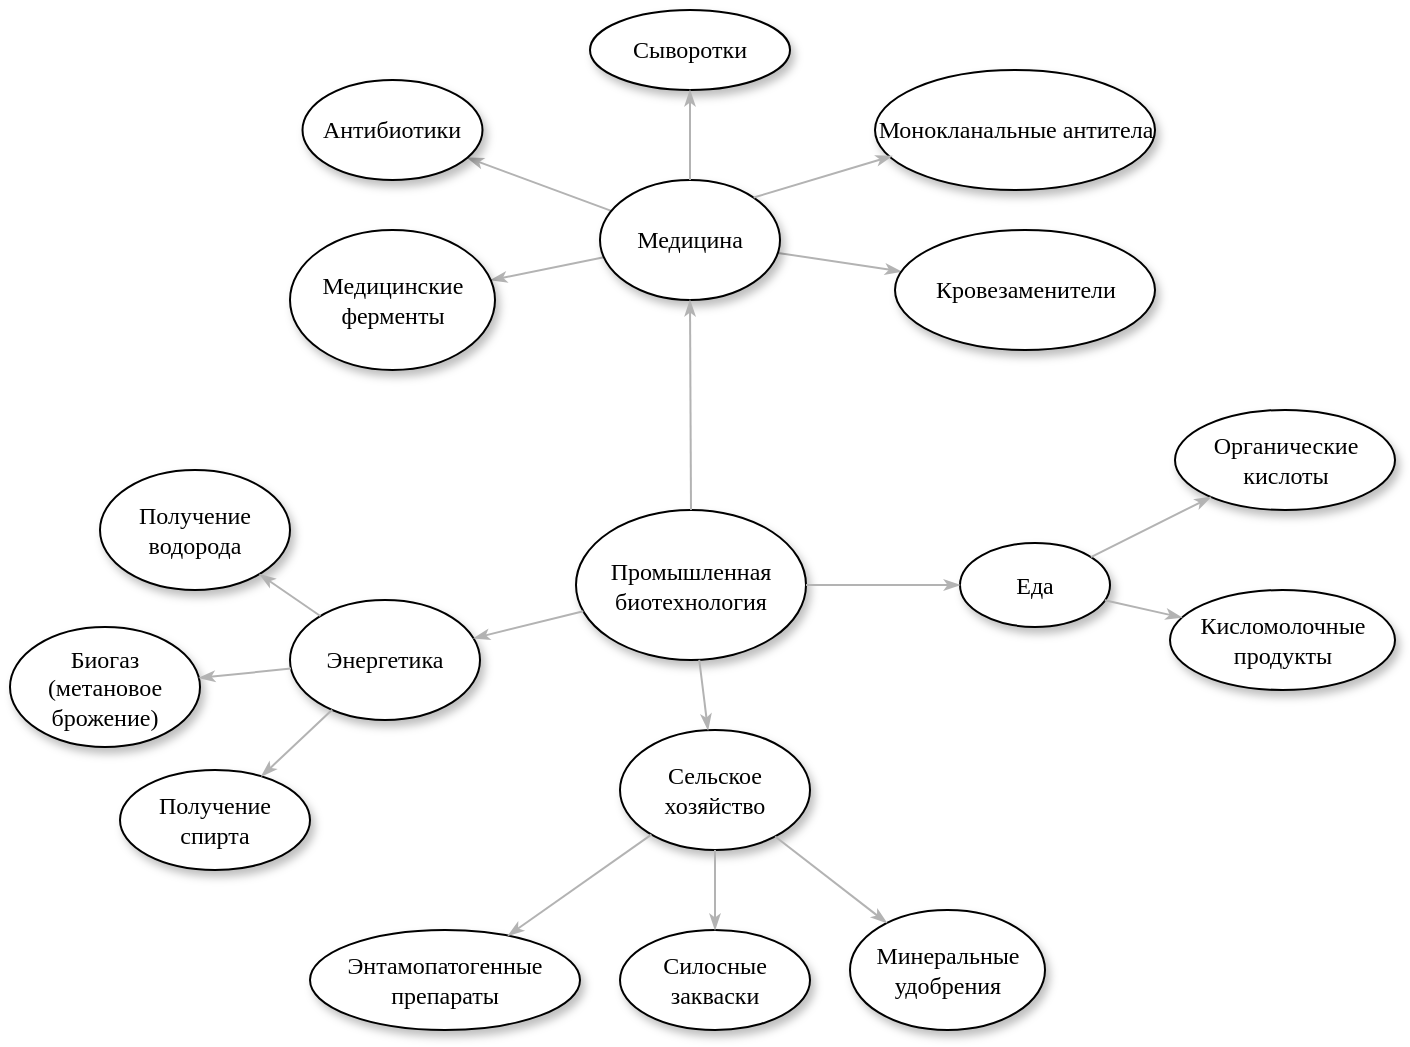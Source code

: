 <mxfile version="21.7.2" type="device">
  <diagram name="Page-1" id="42789a77-a242-8287-6e28-9cd8cfd52e62">
    <mxGraphModel dx="1194" dy="700" grid="1" gridSize="10" guides="1" tooltips="1" connect="1" arrows="1" fold="1" page="1" pageScale="1" pageWidth="1100" pageHeight="850" background="none" math="0" shadow="0">
      <root>
        <mxCell id="0" />
        <mxCell id="1" parent="0" />
        <mxCell id="1ea317790d2ca983-12" style="edgeStyle=none;rounded=1;html=1;labelBackgroundColor=none;startArrow=none;startFill=0;startSize=5;endArrow=classicThin;endFill=1;endSize=5;jettySize=auto;orthogonalLoop=1;strokeColor=#B3B3B3;strokeWidth=1;fontFamily=Verdana;fontSize=12" parent="1" source="1ea317790d2ca983-1" target="1ea317790d2ca983-2" edge="1">
          <mxGeometry relative="1" as="geometry" />
        </mxCell>
        <mxCell id="1ea317790d2ca983-13" value="" style="edgeStyle=none;rounded=1;html=1;labelBackgroundColor=none;startArrow=none;startFill=0;startSize=5;endArrow=classicThin;endFill=1;endSize=5;jettySize=auto;orthogonalLoop=1;strokeColor=#B3B3B3;strokeWidth=1;fontFamily=Verdana;fontSize=12" parent="1" source="1ea317790d2ca983-1" target="1ea317790d2ca983-9" edge="1">
          <mxGeometry x="0.006" relative="1" as="geometry">
            <mxPoint as="offset" />
          </mxGeometry>
        </mxCell>
        <mxCell id="1ea317790d2ca983-14" value="" style="edgeStyle=none;rounded=1;html=1;labelBackgroundColor=none;startArrow=none;startFill=0;startSize=5;endArrow=classicThin;endFill=1;endSize=5;jettySize=auto;orthogonalLoop=1;strokeColor=#B3B3B3;strokeWidth=1;fontFamily=Verdana;fontSize=12" parent="1" source="1ea317790d2ca983-1" target="1ea317790d2ca983-3" edge="1">
          <mxGeometry x="-0.003" relative="1" as="geometry">
            <mxPoint as="offset" />
          </mxGeometry>
        </mxCell>
        <mxCell id="1ea317790d2ca983-1" value="Медицина" style="ellipse;whiteSpace=wrap;html=1;rounded=0;shadow=1;comic=0;labelBackgroundColor=none;strokeWidth=1;fontFamily=Verdana;fontSize=12;align=center;" parent="1" vertex="1">
          <mxGeometry x="505" y="215" width="90" height="60" as="geometry" />
        </mxCell>
        <mxCell id="1ea317790d2ca983-2" value="&lt;span&gt;Медицинские ферменты&lt;/span&gt;" style="ellipse;whiteSpace=wrap;html=1;rounded=0;shadow=1;comic=0;labelBackgroundColor=none;strokeWidth=1;fontFamily=Verdana;fontSize=12;align=center;" parent="1" vertex="1">
          <mxGeometry x="350" y="240" width="102.5" height="70" as="geometry" />
        </mxCell>
        <mxCell id="1ea317790d2ca983-3" value="&lt;span&gt;Кровезаменители&lt;/span&gt;" style="ellipse;whiteSpace=wrap;html=1;rounded=0;shadow=1;comic=0;labelBackgroundColor=none;strokeWidth=1;fontFamily=Verdana;fontSize=12;align=center;" parent="1" vertex="1">
          <mxGeometry x="652.5" y="240" width="130" height="60" as="geometry" />
        </mxCell>
        <mxCell id="1ea317790d2ca983-9" value="Антибиотики" style="ellipse;whiteSpace=wrap;html=1;rounded=0;shadow=1;comic=0;labelBackgroundColor=none;strokeWidth=1;fontFamily=Verdana;fontSize=12;align=center;" parent="1" vertex="1">
          <mxGeometry x="356.25" y="165" width="90" height="50" as="geometry" />
        </mxCell>
        <mxCell id="h2QBe4KLrRRm_y7NqaRW-1" value="&lt;span&gt;Сыворотки&lt;/span&gt;" style="ellipse;whiteSpace=wrap;html=1;rounded=0;shadow=1;comic=0;labelBackgroundColor=none;strokeWidth=1;fontFamily=Verdana;fontSize=12;align=center;" vertex="1" parent="1">
          <mxGeometry x="500" y="130" width="100" height="40" as="geometry" />
        </mxCell>
        <mxCell id="h2QBe4KLrRRm_y7NqaRW-2" value="&lt;span&gt;Монокланальные антитела&lt;/span&gt;" style="ellipse;whiteSpace=wrap;html=1;rounded=0;shadow=1;comic=0;labelBackgroundColor=none;strokeWidth=1;fontFamily=Verdana;fontSize=12;align=center;" vertex="1" parent="1">
          <mxGeometry x="642.5" y="160" width="140" height="60" as="geometry" />
        </mxCell>
        <mxCell id="h2QBe4KLrRRm_y7NqaRW-3" value="Промышленная биотехнология" style="ellipse;whiteSpace=wrap;html=1;rounded=0;shadow=1;comic=0;labelBackgroundColor=none;strokeWidth=1;fontFamily=Verdana;fontSize=12;align=center;" vertex="1" parent="1">
          <mxGeometry x="493" y="380" width="115" height="75" as="geometry" />
        </mxCell>
        <mxCell id="h2QBe4KLrRRm_y7NqaRW-4" value="Еда" style="ellipse;whiteSpace=wrap;html=1;rounded=0;shadow=1;comic=0;labelBackgroundColor=none;strokeWidth=1;fontFamily=Verdana;fontSize=12;align=center;" vertex="1" parent="1">
          <mxGeometry x="685" y="396.5" width="75" height="42" as="geometry" />
        </mxCell>
        <mxCell id="h2QBe4KLrRRm_y7NqaRW-5" value="Органические кислоты" style="ellipse;whiteSpace=wrap;html=1;rounded=0;shadow=1;comic=0;labelBackgroundColor=none;strokeWidth=1;fontFamily=Verdana;fontSize=12;align=center;" vertex="1" parent="1">
          <mxGeometry x="792.5" y="330" width="110" height="50" as="geometry" />
        </mxCell>
        <mxCell id="h2QBe4KLrRRm_y7NqaRW-6" value="Кисломолочные продукты" style="ellipse;whiteSpace=wrap;html=1;rounded=0;shadow=1;comic=0;labelBackgroundColor=none;strokeWidth=1;fontFamily=Verdana;fontSize=12;align=center;" vertex="1" parent="1">
          <mxGeometry x="790" y="420" width="112.5" height="50" as="geometry" />
        </mxCell>
        <mxCell id="h2QBe4KLrRRm_y7NqaRW-7" value="Сельское хозяйство" style="ellipse;whiteSpace=wrap;html=1;rounded=0;shadow=1;comic=0;labelBackgroundColor=none;strokeWidth=1;fontFamily=Verdana;fontSize=12;align=center;" vertex="1" parent="1">
          <mxGeometry x="515" y="490" width="95" height="60" as="geometry" />
        </mxCell>
        <mxCell id="h2QBe4KLrRRm_y7NqaRW-8" value="Силосные закваски" style="ellipse;whiteSpace=wrap;html=1;rounded=0;shadow=1;comic=0;labelBackgroundColor=none;strokeWidth=1;fontFamily=Verdana;fontSize=12;align=center;" vertex="1" parent="1">
          <mxGeometry x="515" y="590" width="95" height="50" as="geometry" />
        </mxCell>
        <mxCell id="h2QBe4KLrRRm_y7NqaRW-10" value="" style="edgeStyle=none;rounded=1;html=1;labelBackgroundColor=none;startArrow=none;startFill=0;startSize=5;endArrow=classicThin;endFill=1;endSize=5;jettySize=auto;orthogonalLoop=1;strokeColor=#B3B3B3;strokeWidth=1;fontFamily=Verdana;fontSize=12;entryX=0.061;entryY=0.717;entryDx=0;entryDy=0;entryPerimeter=0;exitX=1;exitY=0;exitDx=0;exitDy=0;" edge="1" parent="1" source="1ea317790d2ca983-1" target="h2QBe4KLrRRm_y7NqaRW-2">
          <mxGeometry x="-0.003" relative="1" as="geometry">
            <mxPoint x="604" y="250" as="sourcePoint" />
            <mxPoint x="712" y="237" as="targetPoint" />
            <mxPoint as="offset" />
          </mxGeometry>
        </mxCell>
        <mxCell id="h2QBe4KLrRRm_y7NqaRW-11" value="" style="edgeStyle=none;rounded=1;html=1;labelBackgroundColor=none;startArrow=none;startFill=0;startSize=5;endArrow=classicThin;endFill=1;endSize=5;jettySize=auto;orthogonalLoop=1;strokeColor=#B3B3B3;strokeWidth=1;fontFamily=Verdana;fontSize=12;entryX=0.5;entryY=1;entryDx=0;entryDy=0;exitX=0.5;exitY=0;exitDx=0;exitDy=0;" edge="1" parent="1" source="1ea317790d2ca983-1" target="h2QBe4KLrRRm_y7NqaRW-1">
          <mxGeometry x="-0.003" relative="1" as="geometry">
            <mxPoint x="614" y="260" as="sourcePoint" />
            <mxPoint x="722" y="247" as="targetPoint" />
            <mxPoint as="offset" />
          </mxGeometry>
        </mxCell>
        <mxCell id="h2QBe4KLrRRm_y7NqaRW-12" value="" style="edgeStyle=none;rounded=1;html=1;labelBackgroundColor=none;startArrow=none;startFill=0;startSize=5;endArrow=classicThin;endFill=1;endSize=5;jettySize=auto;orthogonalLoop=1;strokeColor=#B3B3B3;strokeWidth=1;fontFamily=Verdana;fontSize=12;exitX=0.5;exitY=0;exitDx=0;exitDy=0;entryX=0.5;entryY=1;entryDx=0;entryDy=0;" edge="1" parent="1" source="h2QBe4KLrRRm_y7NqaRW-3" target="1ea317790d2ca983-1">
          <mxGeometry x="-0.003" relative="1" as="geometry">
            <mxPoint x="624" y="270" as="sourcePoint" />
            <mxPoint x="732" y="257" as="targetPoint" />
            <mxPoint as="offset" />
          </mxGeometry>
        </mxCell>
        <mxCell id="h2QBe4KLrRRm_y7NqaRW-13" value="Энтамопатогенные препараты" style="ellipse;whiteSpace=wrap;html=1;rounded=0;shadow=1;comic=0;labelBackgroundColor=none;strokeWidth=1;fontFamily=Verdana;fontSize=12;align=center;" vertex="1" parent="1">
          <mxGeometry x="360" y="590" width="135" height="50" as="geometry" />
        </mxCell>
        <mxCell id="h2QBe4KLrRRm_y7NqaRW-14" value="Минеральные удобрения" style="ellipse;whiteSpace=wrap;html=1;rounded=0;shadow=1;comic=0;labelBackgroundColor=none;strokeWidth=1;fontFamily=Verdana;fontSize=12;align=center;" vertex="1" parent="1">
          <mxGeometry x="630" y="580" width="97.5" height="60" as="geometry" />
        </mxCell>
        <mxCell id="h2QBe4KLrRRm_y7NqaRW-15" value="" style="edgeStyle=none;rounded=1;html=1;labelBackgroundColor=none;startArrow=none;startFill=0;startSize=5;endArrow=classicThin;endFill=1;endSize=5;jettySize=auto;orthogonalLoop=1;strokeColor=#B3B3B3;strokeWidth=1;fontFamily=Verdana;fontSize=12;exitX=0.5;exitY=1;exitDx=0;exitDy=0;entryX=0.5;entryY=0;entryDx=0;entryDy=0;" edge="1" parent="1" source="h2QBe4KLrRRm_y7NqaRW-7" target="h2QBe4KLrRRm_y7NqaRW-8">
          <mxGeometry x="-0.003" relative="1" as="geometry">
            <mxPoint x="634" y="280" as="sourcePoint" />
            <mxPoint x="742" y="267" as="targetPoint" />
            <mxPoint as="offset" />
          </mxGeometry>
        </mxCell>
        <mxCell id="h2QBe4KLrRRm_y7NqaRW-16" value="" style="edgeStyle=none;rounded=1;html=1;labelBackgroundColor=none;startArrow=none;startFill=0;startSize=5;endArrow=classicThin;endFill=1;endSize=5;jettySize=auto;orthogonalLoop=1;strokeColor=#B3B3B3;strokeWidth=1;fontFamily=Verdana;fontSize=12;" edge="1" parent="1" source="h2QBe4KLrRRm_y7NqaRW-7" target="h2QBe4KLrRRm_y7NqaRW-13">
          <mxGeometry x="-0.003" relative="1" as="geometry">
            <mxPoint x="644" y="290" as="sourcePoint" />
            <mxPoint x="752" y="277" as="targetPoint" />
            <mxPoint as="offset" />
          </mxGeometry>
        </mxCell>
        <mxCell id="h2QBe4KLrRRm_y7NqaRW-17" value="" style="edgeStyle=none;rounded=1;html=1;labelBackgroundColor=none;startArrow=none;startFill=0;startSize=5;endArrow=classicThin;endFill=1;endSize=5;jettySize=auto;orthogonalLoop=1;strokeColor=#B3B3B3;strokeWidth=1;fontFamily=Verdana;fontSize=12" edge="1" parent="1" source="h2QBe4KLrRRm_y7NqaRW-7" target="h2QBe4KLrRRm_y7NqaRW-14">
          <mxGeometry x="-0.003" relative="1" as="geometry">
            <mxPoint x="654" y="300" as="sourcePoint" />
            <mxPoint x="762" y="287" as="targetPoint" />
            <mxPoint as="offset" />
          </mxGeometry>
        </mxCell>
        <mxCell id="h2QBe4KLrRRm_y7NqaRW-18" value="Энергетика" style="ellipse;whiteSpace=wrap;html=1;rounded=0;shadow=1;comic=0;labelBackgroundColor=none;strokeWidth=1;fontFamily=Verdana;fontSize=12;align=center;" vertex="1" parent="1">
          <mxGeometry x="350" y="425" width="95" height="60" as="geometry" />
        </mxCell>
        <mxCell id="h2QBe4KLrRRm_y7NqaRW-19" value="Биогаз (метановое брожение)" style="ellipse;whiteSpace=wrap;html=1;rounded=0;shadow=1;comic=0;labelBackgroundColor=none;strokeWidth=1;fontFamily=Verdana;fontSize=12;align=center;" vertex="1" parent="1">
          <mxGeometry x="210" y="438.5" width="95" height="60" as="geometry" />
        </mxCell>
        <mxCell id="h2QBe4KLrRRm_y7NqaRW-20" value="" style="edgeStyle=none;rounded=1;html=1;labelBackgroundColor=none;startArrow=none;startFill=0;startSize=5;endArrow=classicThin;endFill=1;endSize=5;jettySize=auto;orthogonalLoop=1;strokeColor=#B3B3B3;strokeWidth=1;fontFamily=Verdana;fontSize=12" edge="1" parent="1" source="h2QBe4KLrRRm_y7NqaRW-3" target="h2QBe4KLrRRm_y7NqaRW-4">
          <mxGeometry x="-0.003" relative="1" as="geometry">
            <mxPoint x="664" y="310" as="sourcePoint" />
            <mxPoint x="772" y="297" as="targetPoint" />
            <mxPoint as="offset" />
          </mxGeometry>
        </mxCell>
        <mxCell id="h2QBe4KLrRRm_y7NqaRW-21" value="" style="edgeStyle=none;rounded=1;html=1;labelBackgroundColor=none;startArrow=none;startFill=0;startSize=5;endArrow=classicThin;endFill=1;endSize=5;jettySize=auto;orthogonalLoop=1;strokeColor=#B3B3B3;strokeWidth=1;fontFamily=Verdana;fontSize=12" edge="1" parent="1" source="h2QBe4KLrRRm_y7NqaRW-4" target="h2QBe4KLrRRm_y7NqaRW-5">
          <mxGeometry x="-0.003" relative="1" as="geometry">
            <mxPoint x="674" y="320" as="sourcePoint" />
            <mxPoint x="782" y="307" as="targetPoint" />
            <mxPoint as="offset" />
          </mxGeometry>
        </mxCell>
        <mxCell id="h2QBe4KLrRRm_y7NqaRW-22" value="" style="edgeStyle=none;rounded=1;html=1;labelBackgroundColor=none;startArrow=none;startFill=0;startSize=5;endArrow=classicThin;endFill=1;endSize=5;jettySize=auto;orthogonalLoop=1;strokeColor=#B3B3B3;strokeWidth=1;fontFamily=Verdana;fontSize=12" edge="1" parent="1" source="h2QBe4KLrRRm_y7NqaRW-4" target="h2QBe4KLrRRm_y7NqaRW-6">
          <mxGeometry x="-0.003" relative="1" as="geometry">
            <mxPoint x="684" y="330" as="sourcePoint" />
            <mxPoint x="792" y="317" as="targetPoint" />
            <mxPoint as="offset" />
          </mxGeometry>
        </mxCell>
        <mxCell id="h2QBe4KLrRRm_y7NqaRW-24" value="Получение водорода" style="ellipse;whiteSpace=wrap;html=1;rounded=0;shadow=1;comic=0;labelBackgroundColor=none;strokeWidth=1;fontFamily=Verdana;fontSize=12;align=center;" vertex="1" parent="1">
          <mxGeometry x="255" y="360" width="95" height="60" as="geometry" />
        </mxCell>
        <mxCell id="h2QBe4KLrRRm_y7NqaRW-25" value="Получение спирта" style="ellipse;whiteSpace=wrap;html=1;rounded=0;shadow=1;comic=0;labelBackgroundColor=none;strokeWidth=1;fontFamily=Verdana;fontSize=12;align=center;" vertex="1" parent="1">
          <mxGeometry x="265" y="510" width="95" height="50" as="geometry" />
        </mxCell>
        <mxCell id="h2QBe4KLrRRm_y7NqaRW-26" value="" style="edgeStyle=none;rounded=1;html=1;labelBackgroundColor=none;startArrow=none;startFill=0;startSize=5;endArrow=classicThin;endFill=1;endSize=5;jettySize=auto;orthogonalLoop=1;strokeColor=#B3B3B3;strokeWidth=1;fontFamily=Verdana;fontSize=12" edge="1" parent="1" source="h2QBe4KLrRRm_y7NqaRW-3" target="h2QBe4KLrRRm_y7NqaRW-18">
          <mxGeometry x="-0.003" relative="1" as="geometry">
            <mxPoint x="694" y="340" as="sourcePoint" />
            <mxPoint x="802" y="327" as="targetPoint" />
            <mxPoint as="offset" />
          </mxGeometry>
        </mxCell>
        <mxCell id="h2QBe4KLrRRm_y7NqaRW-27" value="" style="edgeStyle=none;rounded=1;html=1;labelBackgroundColor=none;startArrow=none;startFill=0;startSize=5;endArrow=classicThin;endFill=1;endSize=5;jettySize=auto;orthogonalLoop=1;strokeColor=#B3B3B3;strokeWidth=1;fontFamily=Verdana;fontSize=12" edge="1" parent="1" source="h2QBe4KLrRRm_y7NqaRW-18" target="h2QBe4KLrRRm_y7NqaRW-24">
          <mxGeometry x="-0.003" relative="1" as="geometry">
            <mxPoint x="704" y="350" as="sourcePoint" />
            <mxPoint x="812" y="337" as="targetPoint" />
            <mxPoint as="offset" />
          </mxGeometry>
        </mxCell>
        <mxCell id="h2QBe4KLrRRm_y7NqaRW-28" value="" style="edgeStyle=none;rounded=1;html=1;labelBackgroundColor=none;startArrow=none;startFill=0;startSize=5;endArrow=classicThin;endFill=1;endSize=5;jettySize=auto;orthogonalLoop=1;strokeColor=#B3B3B3;strokeWidth=1;fontFamily=Verdana;fontSize=12" edge="1" parent="1" source="h2QBe4KLrRRm_y7NqaRW-18" target="h2QBe4KLrRRm_y7NqaRW-19">
          <mxGeometry x="-0.003" relative="1" as="geometry">
            <mxPoint x="714" y="360" as="sourcePoint" />
            <mxPoint x="822" y="347" as="targetPoint" />
            <mxPoint as="offset" />
          </mxGeometry>
        </mxCell>
        <mxCell id="h2QBe4KLrRRm_y7NqaRW-29" value="" style="edgeStyle=none;rounded=1;html=1;labelBackgroundColor=none;startArrow=none;startFill=0;startSize=5;endArrow=classicThin;endFill=1;endSize=5;jettySize=auto;orthogonalLoop=1;strokeColor=#B3B3B3;strokeWidth=1;fontFamily=Verdana;fontSize=12" edge="1" parent="1" source="h2QBe4KLrRRm_y7NqaRW-18" target="h2QBe4KLrRRm_y7NqaRW-25">
          <mxGeometry x="-0.003" relative="1" as="geometry">
            <mxPoint x="724" y="370" as="sourcePoint" />
            <mxPoint x="832" y="357" as="targetPoint" />
            <mxPoint as="offset" />
          </mxGeometry>
        </mxCell>
        <mxCell id="h2QBe4KLrRRm_y7NqaRW-30" value="" style="edgeStyle=none;rounded=1;html=1;labelBackgroundColor=none;startArrow=none;startFill=0;startSize=5;endArrow=classicThin;endFill=1;endSize=5;jettySize=auto;orthogonalLoop=1;strokeColor=#B3B3B3;strokeWidth=1;fontFamily=Verdana;fontSize=12" edge="1" parent="1" source="h2QBe4KLrRRm_y7NqaRW-3" target="h2QBe4KLrRRm_y7NqaRW-7">
          <mxGeometry x="-0.003" relative="1" as="geometry">
            <mxPoint x="734" y="380" as="sourcePoint" />
            <mxPoint x="842" y="367" as="targetPoint" />
            <mxPoint as="offset" />
          </mxGeometry>
        </mxCell>
      </root>
    </mxGraphModel>
  </diagram>
</mxfile>
